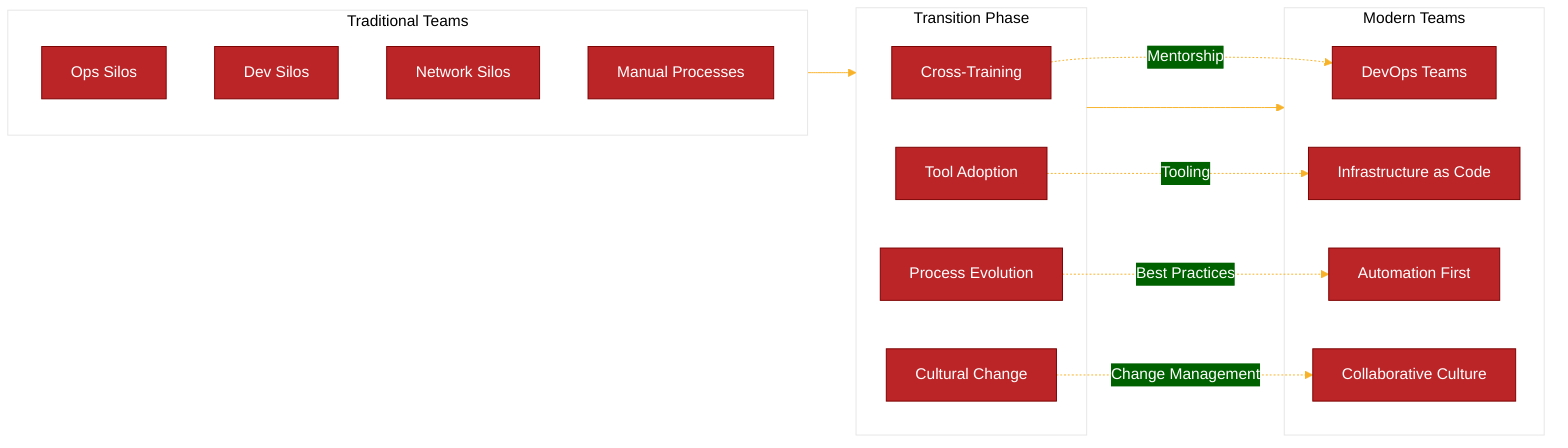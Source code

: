 ---
config:
  theme: 'base'
  themeVariables:
    primaryColor: '#BB2528'
    primaryTextColor: '#fff'
    primaryBorderColor: '#7C0000'
    lineColor: '#F8B229'
    secondaryColor: '#006100'
    tertiaryColor: '#fff'
---
graph LR
    subgraph Traditional["Traditional Teams"]
        T1[Ops Silos]
        T2[Dev Silos]
        T3[Network Silos]
        T4[Manual Processes]
    end
    
    subgraph Transition["Transition Phase"]
        TR1[Cross-Training]
        TR2[Tool Adoption]
        TR3[Process Evolution]
        TR4[Cultural Change]
    end
    
    subgraph Modern["Modern Teams"]
        M1[DevOps Teams]
        M2[Infrastructure as Code]
        M3[Automation First]
        M4[Collaborative Culture]
    end
    
    Traditional --> Transition
    Transition --> Modern
    
    TR1 -.Mentorship.-> M1
    TR2 -.Tooling.-> M2
    TR3 -.Best Practices.-> M3
    TR4 -.Change Management.-> M4